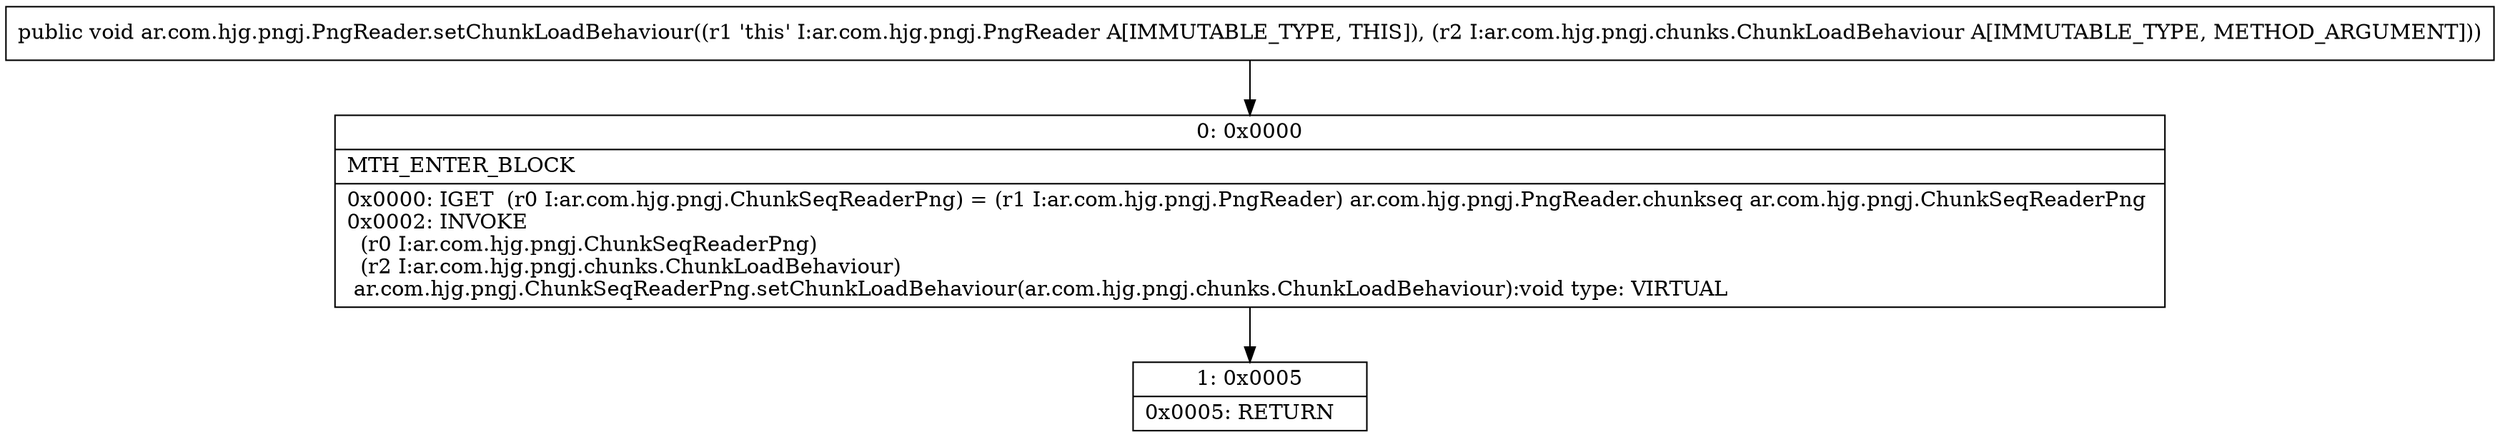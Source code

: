 digraph "CFG forar.com.hjg.pngj.PngReader.setChunkLoadBehaviour(Lar\/com\/hjg\/pngj\/chunks\/ChunkLoadBehaviour;)V" {
Node_0 [shape=record,label="{0\:\ 0x0000|MTH_ENTER_BLOCK\l|0x0000: IGET  (r0 I:ar.com.hjg.pngj.ChunkSeqReaderPng) = (r1 I:ar.com.hjg.pngj.PngReader) ar.com.hjg.pngj.PngReader.chunkseq ar.com.hjg.pngj.ChunkSeqReaderPng \l0x0002: INVOKE  \l  (r0 I:ar.com.hjg.pngj.ChunkSeqReaderPng)\l  (r2 I:ar.com.hjg.pngj.chunks.ChunkLoadBehaviour)\l ar.com.hjg.pngj.ChunkSeqReaderPng.setChunkLoadBehaviour(ar.com.hjg.pngj.chunks.ChunkLoadBehaviour):void type: VIRTUAL \l}"];
Node_1 [shape=record,label="{1\:\ 0x0005|0x0005: RETURN   \l}"];
MethodNode[shape=record,label="{public void ar.com.hjg.pngj.PngReader.setChunkLoadBehaviour((r1 'this' I:ar.com.hjg.pngj.PngReader A[IMMUTABLE_TYPE, THIS]), (r2 I:ar.com.hjg.pngj.chunks.ChunkLoadBehaviour A[IMMUTABLE_TYPE, METHOD_ARGUMENT])) }"];
MethodNode -> Node_0;
Node_0 -> Node_1;
}

